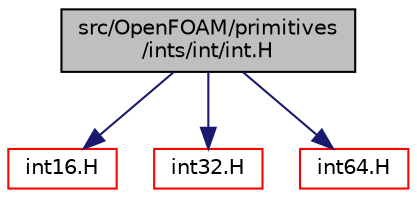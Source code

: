 digraph "src/OpenFOAM/primitives/ints/int/int.H"
{
  bgcolor="transparent";
  edge [fontname="Helvetica",fontsize="10",labelfontname="Helvetica",labelfontsize="10"];
  node [fontname="Helvetica",fontsize="10",shape=record];
  Node1 [label="src/OpenFOAM/primitives\l/ints/int/int.H",height=0.2,width=0.4,color="black", fillcolor="grey75", style="filled" fontcolor="black"];
  Node1 -> Node2 [color="midnightblue",fontsize="10",style="solid",fontname="Helvetica"];
  Node2 [label="int16.H",height=0.2,width=0.4,color="red",URL="$int16_8H.html",tooltip="16bit signed integer. I/O is done via an int32. "];
  Node1 -> Node3 [color="midnightblue",fontsize="10",style="solid",fontname="Helvetica"];
  Node3 [label="int32.H",height=0.2,width=0.4,color="red",URL="$int32_8H.html",tooltip="32bit signed integer "];
  Node1 -> Node4 [color="midnightblue",fontsize="10",style="solid",fontname="Helvetica"];
  Node4 [label="int64.H",height=0.2,width=0.4,color="red",URL="$int64_8H.html",tooltip="64bit signed integer "];
}
